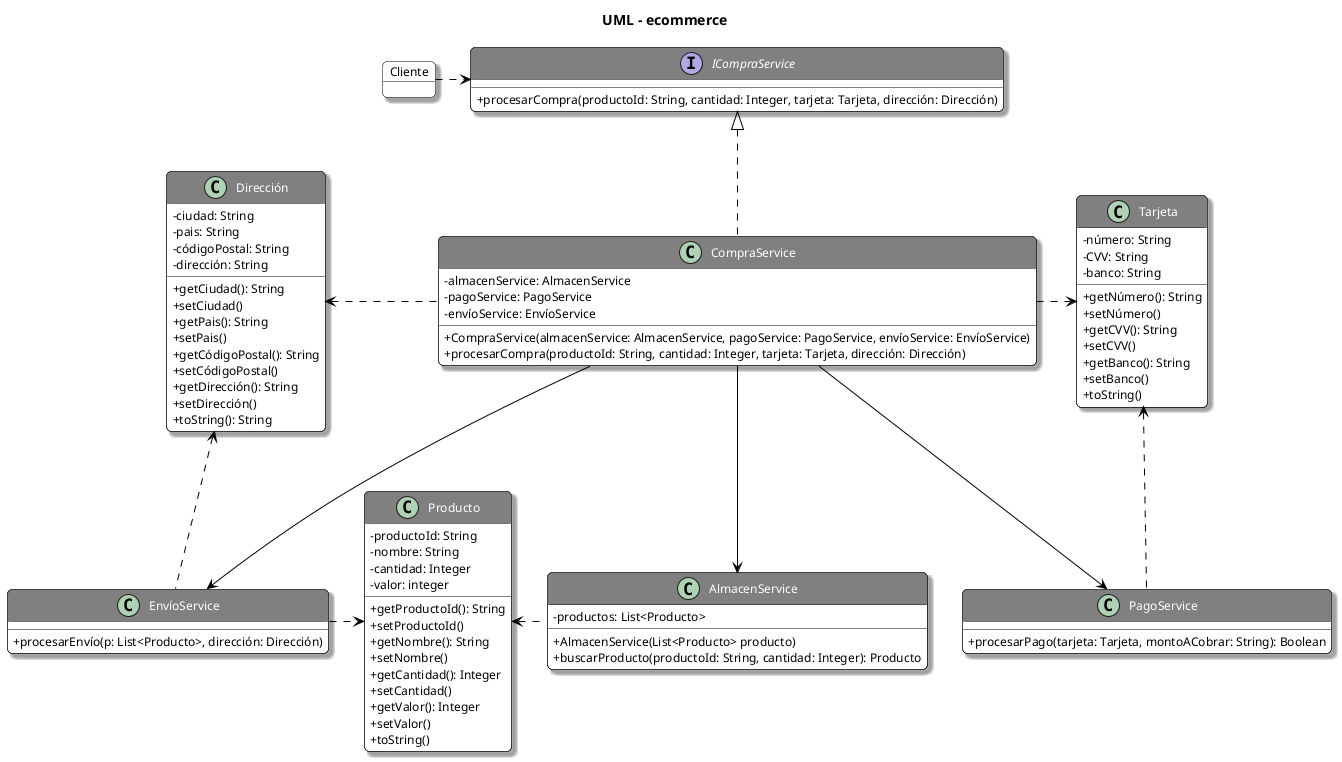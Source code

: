 @startuml
'https://plantuml.com/class-diagram
'___________STYLES___________
title UML - ecommerce
skinparam classAttributeIconSize 0
skinparam backgroundColor White
skinparam RoundCorner 10
skinparam Shadowing true

skinparam class {
    ArrowColor Black
    BackgroundColor White
    HeaderBackgroundColor Gray
    BorderColor Black
    FontColor White
    FontSize 14
    AttributeFontSize 12
}

skinparam object{
    ArrowColor Black
    BackgroundColor White
    BorderColor Black
    FontColor Black
    FontSize 14
    AttributeFontSize 12
}

skinparam note {
    BackgroundColor LightYellow
    BorderColor Black
}

'___________UML___________

interface ICompraService{
+procesarCompra(productoId: String, cantidad: Integer, tarjeta: Tarjeta, dirección: Dirección)
}

class CompraService{
- almacenService: AlmacenService
- pagoService: PagoService
- envíoService: EnvíoService
+CompraService(almacenService: AlmacenService, pagoService: PagoService, envíoService: EnvíoService)
+procesarCompra(productoId: String, cantidad: Integer, tarjeta: Tarjeta, dirección: Dirección)
}

class AlmacenService{
-productos: List<Producto>
+AlmacenService(List<Producto> producto)
+buscarProducto(productoId: String, cantidad: Integer): Producto
}

class PagoService{
+procesarPago(tarjeta: Tarjeta, montoACobrar: String): Boolean
}

class EnvíoService{
+procesarEnvío(p: List<Producto>, dirección: Dirección)
}

class Producto{
-productoId: String
-nombre: String
-cantidad: Integer
-valor: integer
+getProductoId(): String
+setProductoId()
+getNombre(): String
+setNombre()
+getCantidad(): Integer
+setCantidad()
+getValor(): Integer
+setValor()
+toString()
}

class Tarjeta{
-número: String
-CVV: String
-banco: String
+getNúmero(): String
+setNúmero()
+getCVV(): String
+setCVV()
+getBanco(): String
+setBanco()
+toString()
}

class Dirección{
-ciudad: String
-pais: String
-códigoPostal: String
-dirección: String
+getCiudad(): String
+setCiudad()
+getPais(): String
+setPais()
+getCódigoPostal(): String
+setCódigoPostal()
+getDirección(): String
+setDirección()
+toString(): String
}

object Cliente{
}

ICompraService <|.. CompraService
CompraService-->AlmacenService
CompraService-->PagoService
CompraService-->EnvíoService
Cliente .>ICompraService
CompraService.>Tarjeta
Dirección<.CompraService
EnvíoService.>Producto
Producto<.AlmacenService
Dirección<.EnvíoService
Tarjeta<.PagoService

@enduml